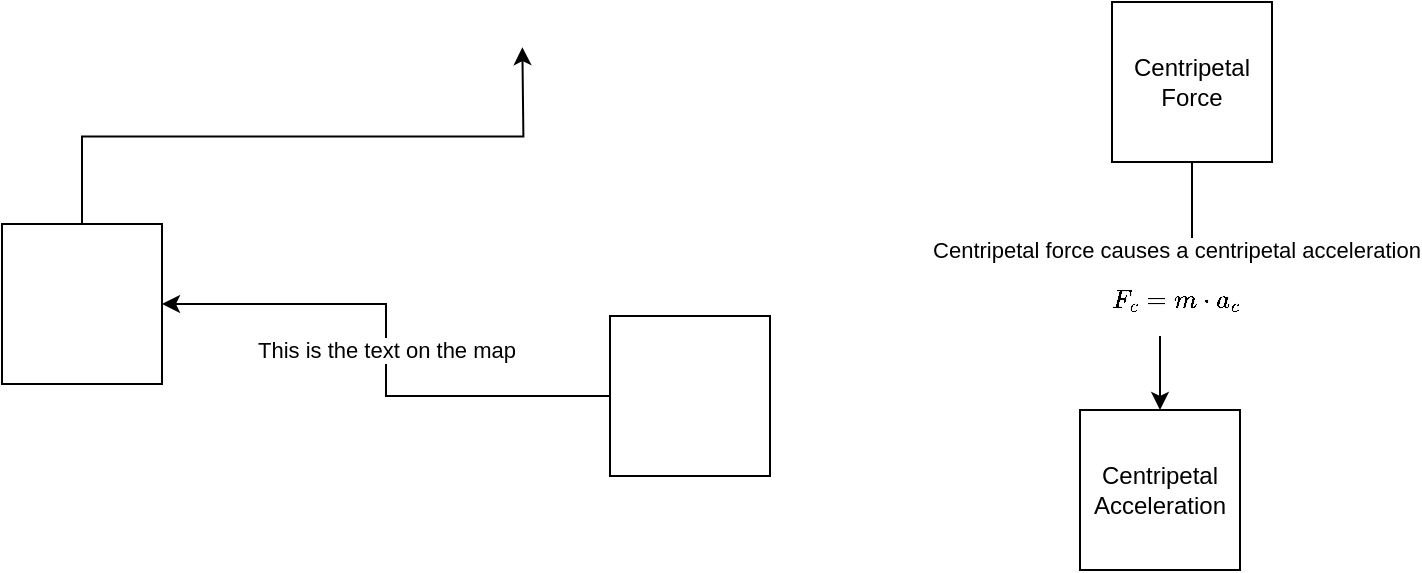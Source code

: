 <mxfile border="50" scale="3" compressed="false" locked="false" version="26.0.16">
  <diagram name="Blank" id="YmL12bMKpDGza6XwsDPr">
    <mxGraphModel dx="1114" dy="560" grid="0" gridSize="10" guides="1" tooltips="1" connect="1" arrows="1" fold="1" page="0" pageScale="1" pageWidth="827" pageHeight="1169" background="none" math="1" shadow="0">
      <root>
        <mxCell id="X5NqExCQtvZxIxQ7pmgY-0" />
        <mxCell id="1" parent="X5NqExCQtvZxIxQ7pmgY-0" />
        <mxCell id="4OHzKOuLMpINGChD0RYM-2" value="This is the text on the map" style="edgeStyle=orthogonalEdgeStyle;rounded=0;orthogonalLoop=1;jettySize=auto;html=1;entryX=1;entryY=0.5;entryDx=0;entryDy=0;" edge="1" parent="1" source="4OHzKOuLMpINGChD0RYM-1" target="4OHzKOuLMpINGChD0RYM-4">
          <mxGeometry relative="1" as="geometry">
            <mxPoint x="165" y="287" as="targetPoint" />
          </mxGeometry>
        </mxCell>
        <mxCell id="4OHzKOuLMpINGChD0RYM-1" value="" style="whiteSpace=wrap;html=1;aspect=fixed;" vertex="1" parent="1">
          <mxGeometry x="372" y="295" width="80" height="80" as="geometry" />
        </mxCell>
        <mxCell id="4OHzKOuLMpINGChD0RYM-3" value="" style="whiteSpace=wrap;html=1;aspect=fixed;" vertex="1" parent="1">
          <mxGeometry x="372" y="295" width="80" height="80" as="geometry" />
        </mxCell>
        <mxCell id="4OHzKOuLMpINGChD0RYM-5" style="edgeStyle=orthogonalEdgeStyle;rounded=0;orthogonalLoop=1;jettySize=auto;html=1;exitX=0.5;exitY=0;exitDx=0;exitDy=0;" edge="1" parent="1" source="4OHzKOuLMpINGChD0RYM-4">
          <mxGeometry relative="1" as="geometry">
            <mxPoint x="328.174" y="160.586" as="targetPoint" />
          </mxGeometry>
        </mxCell>
        <mxCell id="4OHzKOuLMpINGChD0RYM-4" value="" style="whiteSpace=wrap;html=1;aspect=fixed;" vertex="1" parent="1">
          <mxGeometry x="68" y="249" width="80" height="80" as="geometry" />
        </mxCell>
        <mxCell id="4OHzKOuLMpINGChD0RYM-8" value="Centripetal force causes a centripetal acceleration&lt;div&gt;$$F_c=m\cdot a_c$$&lt;/div&gt;" style="edgeStyle=orthogonalEdgeStyle;rounded=0;orthogonalLoop=1;jettySize=auto;html=1;exitX=0.5;exitY=1;exitDx=0;exitDy=0;" edge="1" parent="1" source="4OHzKOuLMpINGChD0RYM-6" target="4OHzKOuLMpINGChD0RYM-7">
          <mxGeometry relative="1" as="geometry" />
        </mxCell>
        <mxCell id="4OHzKOuLMpINGChD0RYM-6" value="Centripetal Force" style="whiteSpace=wrap;html=1;aspect=fixed;" vertex="1" parent="1">
          <mxGeometry x="623" y="138" width="80" height="80" as="geometry" />
        </mxCell>
        <mxCell id="4OHzKOuLMpINGChD0RYM-7" value="Centripetal Acceleration" style="whiteSpace=wrap;html=1;aspect=fixed;" vertex="1" parent="1">
          <mxGeometry x="607" y="342" width="80" height="80" as="geometry" />
        </mxCell>
      </root>
    </mxGraphModel>
  </diagram>
</mxfile>
